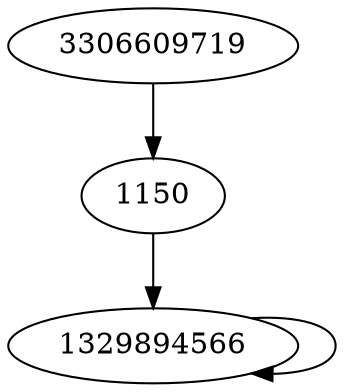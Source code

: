 digraph  {
1150;
1329894566;
3306609719;
1150 -> 1329894566;
1329894566 -> 1329894566;
3306609719 -> 1150;
}

